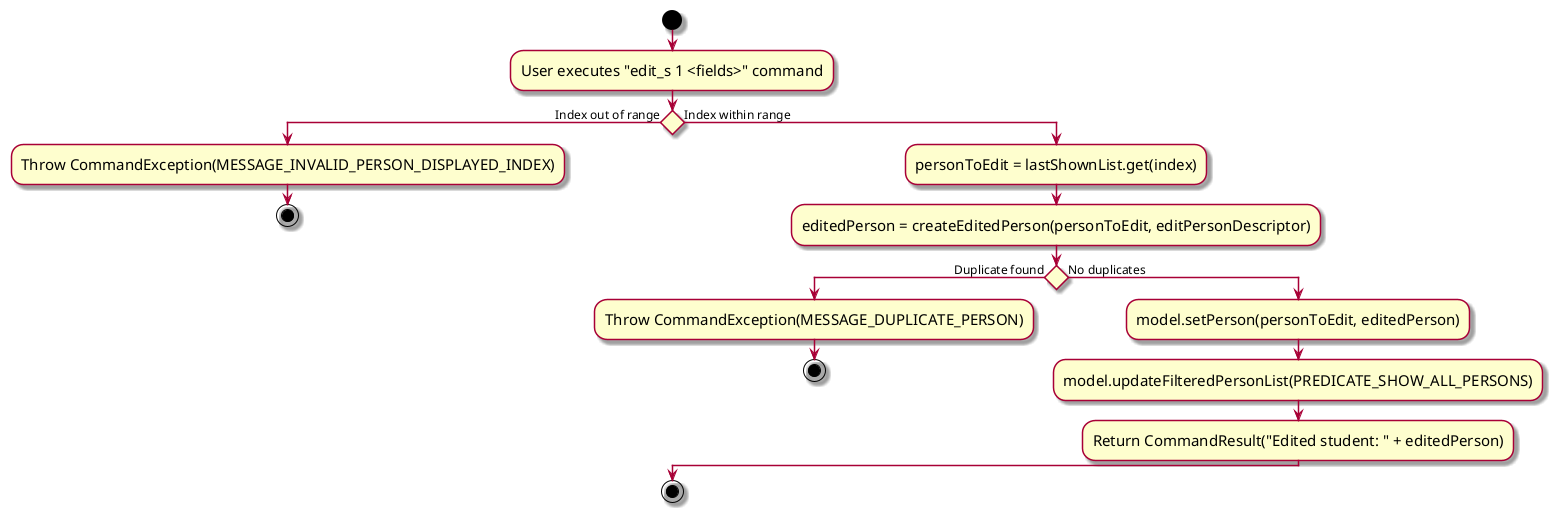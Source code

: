 @startuml
skin rose
skinparam ActivityFontSize 15
skinparam ArrowFontSize 12

start
:User executes "edit_s 1 <fields>" command;

' 1) Check if index is out of range
if () then (Index out of range)
  :Throw CommandException(MESSAGE_INVALID_PERSON_DISPLAYED_INDEX);
  stop
else (Index within range)
  :personToEdit = lastShownList.get(index);
  :editedPerson = createEditedPerson(personToEdit, editPersonDescriptor);

  ' 2) Check if it's a duplicate (and not the same person)
  if () then (Duplicate found)
    :Throw CommandException(MESSAGE_DUPLICATE_PERSON);
    stop
  else (No duplicates)
    :model.setPerson(personToEdit, editedPerson);
    :model.updateFilteredPersonList(PREDICATE_SHOW_ALL_PERSONS);
    :Return CommandResult("Edited student: " + editedPerson);
  endif
endif

stop
@enduml
